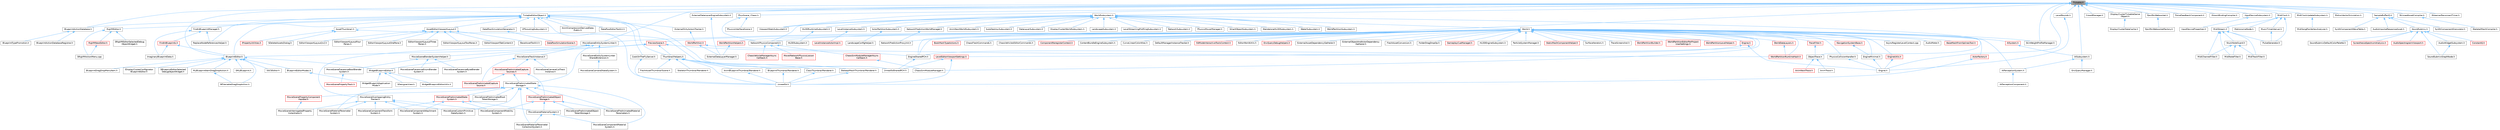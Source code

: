 digraph "Tickable.h"
{
 // INTERACTIVE_SVG=YES
 // LATEX_PDF_SIZE
  bgcolor="transparent";
  edge [fontname=Helvetica,fontsize=10,labelfontname=Helvetica,labelfontsize=10];
  node [fontname=Helvetica,fontsize=10,shape=box,height=0.2,width=0.4];
  Node1 [id="Node000001",label="Tickable.h",height=0.2,width=0.4,color="gray40", fillcolor="grey60", style="filled", fontcolor="black",tooltip=" "];
  Node1 -> Node2 [id="edge1_Node000001_Node000002",dir="back",color="steelblue1",style="solid",tooltip=" "];
  Node2 [id="Node000002",label="AISubsystem.h",height=0.2,width=0.4,color="grey40", fillcolor="white", style="filled",URL="$d0/d50/AISubsystem_8h.html",tooltip=" "];
  Node2 -> Node3 [id="edge2_Node000002_Node000003",dir="back",color="steelblue1",style="solid",tooltip=" "];
  Node3 [id="Node000003",label="AIPerceptionSystem.h",height=0.2,width=0.4,color="grey40", fillcolor="white", style="filled",URL="$d0/d08/AIPerceptionSystem_8h.html",tooltip=" "];
  Node3 -> Node4 [id="edge3_Node000003_Node000004",dir="back",color="steelblue1",style="solid",tooltip=" "];
  Node4 [id="Node000004",label="AIPerceptionComponent.h",height=0.2,width=0.4,color="grey40", fillcolor="white", style="filled",URL="$d6/d0a/AIPerceptionComponent_8h.html",tooltip=" "];
  Node2 -> Node5 [id="edge4_Node000002_Node000005",dir="back",color="steelblue1",style="solid",tooltip=" "];
  Node5 [id="Node000005",label="EnvQueryManager.h",height=0.2,width=0.4,color="grey40", fillcolor="white", style="filled",URL="$d1/db4/EnvQueryManager_8h.html",tooltip=" "];
  Node1 -> Node6 [id="edge5_Node000001_Node000006",dir="back",color="steelblue1",style="solid",tooltip=" "];
  Node6 [id="Node000006",label="BlueprintActionDatabase.h",height=0.2,width=0.4,color="grey40", fillcolor="white", style="filled",URL="$d4/dae/BlueprintActionDatabase_8h.html",tooltip=" "];
  Node6 -> Node7 [id="edge6_Node000006_Node000007",dir="back",color="steelblue1",style="solid",tooltip=" "];
  Node7 [id="Node000007",label="BlueprintActionDatabaseRegistrar.h",height=0.2,width=0.4,color="grey40", fillcolor="white", style="filled",URL="$d5/d5d/BlueprintActionDatabaseRegistrar_8h.html",tooltip=" "];
  Node6 -> Node8 [id="edge7_Node000006_Node000008",dir="back",color="steelblue1",style="solid",tooltip=" "];
  Node8 [id="Node000008",label="BlueprintTypePromotion.h",height=0.2,width=0.4,color="grey40", fillcolor="white", style="filled",URL="$d2/d23/BlueprintTypePromotion_8h.html",tooltip=" "];
  Node1 -> Node9 [id="edge8_Node000001_Node000009",dir="back",color="steelblue1",style="solid",tooltip=" "];
  Node9 [id="Node000009",label="BlueprintEditor.h",height=0.2,width=0.4,color="grey40", fillcolor="white", style="filled",URL="$df/d7d/BlueprintEditor_8h.html",tooltip=" "];
  Node9 -> Node10 [id="edge9_Node000009_Node000010",dir="back",color="steelblue1",style="solid",tooltip=" "];
  Node10 [id="Node000010",label="BPVariableDragDropAction.h",height=0.2,width=0.4,color="grey40", fillcolor="white", style="filled",URL="$dd/d23/BPVariableDragDropAction_8h.html",tooltip=" "];
  Node9 -> Node11 [id="edge10_Node000009_Node000011",dir="back",color="steelblue1",style="solid",tooltip=" "];
  Node11 [id="Node000011",label="BlueprintDragDropMenuItem.h",height=0.2,width=0.4,color="grey40", fillcolor="white", style="filled",URL="$dc/deb/BlueprintDragDropMenuItem_8h.html",tooltip=" "];
  Node9 -> Node12 [id="edge11_Node000009_Node000012",dir="back",color="steelblue1",style="solid",tooltip=" "];
  Node12 [id="Node000012",label="BlueprintEditorModes.h",height=0.2,width=0.4,color="grey40", fillcolor="white", style="filled",URL="$d9/d70/BlueprintEditorModes_8h.html",tooltip=" "];
  Node12 -> Node13 [id="edge12_Node000012_Node000013",dir="back",color="steelblue1",style="solid",tooltip=" "];
  Node13 [id="Node000013",label="WidgetBlueprintApplication\lMode.h",height=0.2,width=0.4,color="grey40", fillcolor="white", style="filled",URL="$d3/d40/WidgetBlueprintApplicationMode_8h.html",tooltip=" "];
  Node9 -> Node14 [id="edge13_Node000009_Node000014",dir="back",color="steelblue1",style="solid",tooltip=" "];
  Node14 [id="Node000014",label="IDisplayClusterConfigurator\lBlueprintEditor.h",height=0.2,width=0.4,color="grey40", fillcolor="white", style="filled",URL="$dd/d4b/IDisplayClusterConfiguratorBlueprintEditor_8h.html",tooltip=" "];
  Node9 -> Node15 [id="edge14_Node000009_Node000015",dir="back",color="steelblue1",style="solid",tooltip=" "];
  Node15 [id="Node000015",label="MyBlueprintItemDragDropAction.h",height=0.2,width=0.4,color="grey40", fillcolor="white", style="filled",URL="$da/d11/MyBlueprintItemDragDropAction_8h.html",tooltip=" "];
  Node15 -> Node10 [id="edge15_Node000015_Node000010",dir="back",color="steelblue1",style="solid",tooltip=" "];
  Node9 -> Node16 [id="edge16_Node000009_Node000016",dir="back",color="steelblue1",style="solid",tooltip=" "];
  Node16 [id="Node000016",label="SBlueprintEditorSelected\lDebugObjectWidget.h",height=0.2,width=0.4,color="grey40", fillcolor="white", style="filled",URL="$de/d6c/SBlueprintEditorSelectedDebugObjectWidget_8h.html",tooltip=" "];
  Node9 -> Node17 [id="edge17_Node000009_Node000017",dir="back",color="steelblue1",style="solid",tooltip=" "];
  Node17 [id="Node000017",label="SMyBlueprint.h",height=0.2,width=0.4,color="grey40", fillcolor="white", style="filled",URL="$d3/d34/SMyBlueprint_8h.html",tooltip=" "];
  Node9 -> Node18 [id="edge18_Node000009_Node000018",dir="back",color="steelblue1",style="solid",tooltip=" "];
  Node18 [id="Node000018",label="SSCSEditor.h",height=0.2,width=0.4,color="grey40", fillcolor="white", style="filled",URL="$d0/d2e/SSCSEditor_8h.html",tooltip=" "];
  Node9 -> Node19 [id="edge19_Node000009_Node000019",dir="back",color="steelblue1",style="solid",tooltip=" "];
  Node19 [id="Node000019",label="WidgetBlueprintEditor.h",height=0.2,width=0.4,color="grey40", fillcolor="white", style="filled",URL="$d6/d04/WidgetBlueprintEditor_8h.html",tooltip=" "];
  Node19 -> Node20 [id="edge20_Node000019_Node000020",dir="back",color="steelblue1",style="solid",tooltip=" "];
  Node20 [id="Node000020",label="SDesignerView.h",height=0.2,width=0.4,color="grey40", fillcolor="white", style="filled",URL="$d2/d14/SDesignerView_8h.html",tooltip=" "];
  Node19 -> Node13 [id="edge21_Node000019_Node000013",dir="back",color="steelblue1",style="solid",tooltip=" "];
  Node19 -> Node21 [id="edge22_Node000019_Node000021",dir="back",color="steelblue1",style="solid",tooltip=" "];
  Node21 [id="Node000021",label="WidgetBlueprintEditorUtils.h",height=0.2,width=0.4,color="grey40", fillcolor="white", style="filled",URL="$d9/df7/WidgetBlueprintEditorUtils_8h.html",tooltip=" "];
  Node1 -> Node22 [id="edge23_Node000001_Node000022",dir="back",color="steelblue1",style="solid",tooltip=" "];
  Node22 [id="Node000022",label="CrowdManager.h",height=0.2,width=0.4,color="grey40", fillcolor="white", style="filled",URL="$de/dec/CrowdManager_8h.html",tooltip=" "];
  Node1 -> Node23 [id="edge24_Node000001_Node000023",dir="back",color="steelblue1",style="solid",tooltip=" "];
  Node23 [id="Node000023",label="DisplayClusterTickableGame\lObject.h",height=0.2,width=0.4,color="grey40", fillcolor="white", style="filled",URL="$d0/d85/DisplayClusterTickableGameObject_8h.html",tooltip=" "];
  Node23 -> Node24 [id="edge25_Node000023_Node000024",dir="back",color="steelblue1",style="solid",tooltip=" "];
  Node24 [id="Node000024",label="DisplayClusterDataCache.h",height=0.2,width=0.4,color="grey40", fillcolor="white", style="filled",URL="$de/d5d/DisplayClusterDataCache_8h.html",tooltip=" "];
  Node1 -> Node25 [id="edge26_Node000001_Node000025",dir="back",color="steelblue1",style="solid",tooltip=" "];
  Node25 [id="Node000025",label="Engine.h",height=0.2,width=0.4,color="grey40", fillcolor="white", style="filled",URL="$d1/d34/Public_2Engine_8h.html",tooltip=" "];
  Node1 -> Node26 [id="edge27_Node000001_Node000026",dir="back",color="steelblue1",style="solid",tooltip=" "];
  Node26 [id="Node000026",label="EngineSharedPCH.h",height=0.2,width=0.4,color="grey40", fillcolor="white", style="filled",URL="$dc/dbb/EngineSharedPCH_8h.html",tooltip=" "];
  Node26 -> Node27 [id="edge28_Node000026_Node000027",dir="back",color="steelblue1",style="solid",tooltip=" "];
  Node27 [id="Node000027",label="UnrealEdSharedPCH.h",height=0.2,width=0.4,color="grey40", fillcolor="white", style="filled",URL="$d1/de6/UnrealEdSharedPCH_8h.html",tooltip=" "];
  Node1 -> Node28 [id="edge29_Node000001_Node000028",dir="back",color="steelblue1",style="solid",tooltip=" "];
  Node28 [id="Node000028",label="EpicRtcWebsocket.h",height=0.2,width=0.4,color="grey40", fillcolor="white", style="filled",URL="$d8/dde/EpicRtcWebsocket_8h.html",tooltip=" "];
  Node28 -> Node29 [id="edge30_Node000028_Node000029",dir="back",color="steelblue1",style="solid",tooltip=" "];
  Node29 [id="Node000029",label="EpicRtcWebsocketFactory.h",height=0.2,width=0.4,color="grey40", fillcolor="white", style="filled",URL="$dc/d41/EpicRtcWebsocketFactory_8h.html",tooltip=" "];
  Node1 -> Node30 [id="edge31_Node000001_Node000030",dir="back",color="steelblue1",style="solid",tooltip=" "];
  Node30 [id="Node000030",label="ExternalDataLayerEngineSubsystem.h",height=0.2,width=0.4,color="grey40", fillcolor="white", style="filled",URL="$d1/da4/ExternalDataLayerEngineSubsystem_8h.html",tooltip=" "];
  Node30 -> Node31 [id="edge32_Node000030_Node000031",dir="back",color="steelblue1",style="solid",tooltip=" "];
  Node31 [id="Node000031",label="ExternalDataLayerManager.h",height=0.2,width=0.4,color="grey40", fillcolor="white", style="filled",URL="$d3/d7d/ExternalDataLayerManager_8h.html",tooltip=" "];
  Node1 -> Node32 [id="edge33_Node000001_Node000032",dir="back",color="steelblue1",style="solid",tooltip=" "];
  Node32 [id="Node000032",label="ForceFeedbackComponent.h",height=0.2,width=0.4,color="grey40", fillcolor="white", style="filled",URL="$d2/db8/ForceFeedbackComponent_8h.html",tooltip=" "];
  Node1 -> Node33 [id="edge34_Node000001_Node000033",dir="back",color="steelblue1",style="solid",tooltip=" "];
  Node33 [id="Node000033",label="GroomBindingCompiler.h",height=0.2,width=0.4,color="grey40", fillcolor="white", style="filled",URL="$d6/def/GroomBindingCompiler_8h.html",tooltip=" "];
  Node1 -> Node34 [id="edge35_Node000001_Node000034",dir="back",color="steelblue1",style="solid",tooltip=" "];
  Node34 [id="Node000034",label="InputDeviceSubsystem.h",height=0.2,width=0.4,color="grey40", fillcolor="white", style="filled",URL="$db/d1d/InputDeviceSubsystem_8h.html",tooltip=" "];
  Node34 -> Node35 [id="edge36_Node000034_Node000035",dir="back",color="steelblue1",style="solid",tooltip=" "];
  Node35 [id="Node000035",label="InputDeviceProperties.h",height=0.2,width=0.4,color="grey40", fillcolor="white", style="filled",URL="$d3/d5a/InputDeviceProperties_8h.html",tooltip=" "];
  Node1 -> Node36 [id="edge37_Node000001_Node000036",dir="back",color="steelblue1",style="solid",tooltip=" "];
  Node36 [id="Node000036",label="LevelBounds.h",height=0.2,width=0.4,color="grey40", fillcolor="white", style="filled",URL="$d8/d37/LevelBounds_8h.html",tooltip=" "];
  Node36 -> Node25 [id="edge38_Node000036_Node000025",dir="back",color="steelblue1",style="solid",tooltip=" "];
  Node1 -> Node37 [id="edge39_Node000001_Node000037",dir="back",color="steelblue1",style="solid",tooltip=" "];
  Node37 [id="Node000037",label="MidiClock.h",height=0.2,width=0.4,color="grey40", fillcolor="white", style="filled",URL="$df/d88/MidiClock_8h.html",tooltip=" "];
  Node37 -> Node38 [id="edge40_Node000037_Node000038",dir="back",color="steelblue1",style="solid",tooltip=" "];
  Node38 [id="Node000038",label="MetronomeNode.h",height=0.2,width=0.4,color="grey40", fillcolor="white", style="filled",URL="$d9/daa/MetronomeNode_8h.html",tooltip=" "];
  Node37 -> Node39 [id="edge41_Node000037_Node000039",dir="back",color="steelblue1",style="solid",tooltip=" "];
  Node39 [id="Node000039",label="MidiStream.h",height=0.2,width=0.4,color="grey40", fillcolor="white", style="filled",URL="$d8/ded/MidiStream_8h.html",tooltip=" "];
  Node39 -> Node40 [id="edge42_Node000039_Node000040",dir="back",color="steelblue1",style="solid",tooltip=" "];
  Node40 [id="Node000040",label="MidiChannelFilter.h",height=0.2,width=0.4,color="grey40", fillcolor="white", style="filled",URL="$d3/dab/MidiChannelFilter_8h.html",tooltip=" "];
  Node39 -> Node41 [id="edge43_Node000039_Node000041",dir="back",color="steelblue1",style="solid",tooltip=" "];
  Node41 [id="Node000041",label="MidiNoteFilter.h",height=0.2,width=0.4,color="grey40", fillcolor="white", style="filled",URL="$d4/d05/MidiNoteFilter_8h.html",tooltip=" "];
  Node39 -> Node42 [id="edge44_Node000039_Node000042",dir="back",color="steelblue1",style="solid",tooltip=" "];
  Node42 [id="Node000042",label="MidiTrackFilter.h",height=0.2,width=0.4,color="grey40", fillcolor="white", style="filled",URL="$d0/d2f/MidiTrackFilter_8h.html",tooltip=" "];
  Node39 -> Node43 [id="edge45_Node000039_Node000043",dir="back",color="steelblue1",style="solid",tooltip=" "];
  Node43 [id="Node000043",label="PulseGenerator.h",height=0.2,width=0.4,color="grey40", fillcolor="white", style="filled",URL="$da/db3/PulseGenerator_8h.html",tooltip=" "];
  Node39 -> Node44 [id="edge46_Node000039_Node000044",dir="back",color="steelblue1",style="solid",tooltip=" "];
  Node44 [id="Node000044",label="StuckNoteGuard.h",height=0.2,width=0.4,color="grey40", fillcolor="white", style="filled",URL="$df/dcf/StuckNoteGuard_8h.html",tooltip=" "];
  Node44 -> Node40 [id="edge47_Node000044_Node000040",dir="back",color="steelblue1",style="solid",tooltip=" "];
  Node44 -> Node41 [id="edge48_Node000044_Node000041",dir="back",color="steelblue1",style="solid",tooltip=" "];
  Node44 -> Node42 [id="edge49_Node000044_Node000042",dir="back",color="steelblue1",style="solid",tooltip=" "];
  Node37 -> Node45 [id="edge50_Node000037_Node000045",dir="back",color="steelblue1",style="solid",tooltip=" "];
  Node45 [id="Node000045",label="MusicTimeInterval.h",height=0.2,width=0.4,color="grey40", fillcolor="white", style="filled",URL="$dc/da7/MusicTimeInterval_8h.html",tooltip=" "];
  Node45 -> Node43 [id="edge51_Node000045_Node000043",dir="back",color="steelblue1",style="solid",tooltip=" "];
  Node37 -> Node43 [id="edge52_Node000037_Node000043",dir="back",color="steelblue1",style="solid",tooltip=" "];
  Node1 -> Node46 [id="edge53_Node000001_Node000046",dir="back",color="steelblue1",style="solid",tooltip=" "];
  Node46 [id="Node000046",label="MidiClockUpdateSubsystem.h",height=0.2,width=0.4,color="grey40", fillcolor="white", style="filled",URL="$dc/d52/MidiClockUpdateSubsystem_8h.html",tooltip=" "];
  Node46 -> Node47 [id="edge54_Node000046_Node000047",dir="back",color="steelblue1",style="solid",tooltip=" "];
  Node47 [id="Node000047",label="MidiSongPosVertexAnalyzer.h",height=0.2,width=0.4,color="grey40", fillcolor="white", style="filled",URL="$db/d10/MidiSongPosVertexAnalyzer_8h.html",tooltip=" "];
  Node1 -> Node48 [id="edge55_Node000001_Node000048",dir="back",color="steelblue1",style="solid",tooltip=" "];
  Node48 [id="Node000048",label="MotionVectorSimulation.h",height=0.2,width=0.4,color="grey40", fillcolor="white", style="filled",URL="$dd/dbb/MotionVectorSimulation_8h.html",tooltip=" "];
  Node1 -> Node49 [id="edge56_Node000001_Node000049",dir="back",color="steelblue1",style="solid",tooltip=" "];
  Node49 [id="Node000049",label="MovieSceneEntitySystemLinker.h",height=0.2,width=0.4,color="grey40", fillcolor="white", style="filled",URL="$d9/d16/MovieSceneEntitySystemLinker_8h.html",tooltip=" "];
  Node49 -> Node50 [id="edge57_Node000049_Node000050",dir="back",color="steelblue1",style="solid",tooltip=" "];
  Node50 [id="Node000050",label="MovieSceneBlenderSystemHelper.h",height=0.2,width=0.4,color="grey40", fillcolor="white", style="filled",URL="$d5/d47/MovieSceneBlenderSystemHelper_8h.html",tooltip=" "];
  Node50 -> Node51 [id="edge58_Node000050_Node000051",dir="back",color="steelblue1",style="solid",tooltip=" "];
  Node51 [id="Node000051",label="MovieScenePiecewiseBoolBlender\lSystem.h",height=0.2,width=0.4,color="grey40", fillcolor="white", style="filled",URL="$d7/d27/MovieScenePiecewiseBoolBlenderSystem_8h.html",tooltip=" "];
  Node51 -> Node52 [id="edge59_Node000051_Node000052",dir="back",color="steelblue1",style="solid",tooltip=" "];
  Node52 [id="Node000052",label="MovieScenePropertyTrack.h",height=0.2,width=0.4,color="red", fillcolor="#FFF0F0", style="filled",URL="$da/d0c/MovieScenePropertyTrack_8h.html",tooltip=" "];
  Node50 -> Node79 [id="edge60_Node000050_Node000079",dir="back",color="steelblue1",style="solid",tooltip=" "];
  Node79 [id="Node000079",label="MovieScenePiecewiseByteBlender\lSystem.h",height=0.2,width=0.4,color="grey40", fillcolor="white", style="filled",URL="$d7/dde/MovieScenePiecewiseByteBlenderSystem_8h.html",tooltip=" "];
  Node50 -> Node80 [id="edge61_Node000050_Node000080",dir="back",color="steelblue1",style="solid",tooltip=" "];
  Node80 [id="Node000080",label="MovieScenePiecewiseEnumBlender\lSystem.h",height=0.2,width=0.4,color="grey40", fillcolor="white", style="filled",URL="$d4/dfe/MovieScenePiecewiseEnumBlenderSystem_8h.html",tooltip=" "];
  Node49 -> Node81 [id="edge62_Node000049_Node000081",dir="back",color="steelblue1",style="solid",tooltip=" "];
  Node81 [id="Node000081",label="MovieSceneEntitySystemLinker\lSharedExtension.h",height=0.2,width=0.4,color="grey40", fillcolor="white", style="filled",URL="$dc/df1/MovieSceneEntitySystemLinkerSharedExtension_8h.html",tooltip=" "];
  Node81 -> Node82 [id="edge63_Node000081_Node000082",dir="back",color="steelblue1",style="solid",tooltip=" "];
  Node82 [id="Node000082",label="MovieSceneCameraShakeSystem.h",height=0.2,width=0.4,color="grey40", fillcolor="white", style="filled",URL="$d2/dcc/MovieSceneCameraShakeSystem_8h.html",tooltip=" "];
  Node49 -> Node83 [id="edge64_Node000049_Node000083",dir="back",color="steelblue1",style="solid",tooltip=" "];
  Node83 [id="Node000083",label="MovieSceneOverlappingEntity\lTracker.h",height=0.2,width=0.4,color="grey40", fillcolor="white", style="filled",URL="$db/d41/MovieSceneOverlappingEntityTracker_8h.html",tooltip=" "];
  Node83 -> Node84 [id="edge65_Node000083_Node000084",dir="back",color="steelblue1",style="solid",tooltip=" "];
  Node84 [id="Node000084",label="MovieSceneComponentAttachment\lSystem.h",height=0.2,width=0.4,color="grey40", fillcolor="white", style="filled",URL="$d9/db3/MovieSceneComponentAttachmentSystem_8h.html",tooltip=" "];
  Node83 -> Node85 [id="edge66_Node000083_Node000085",dir="back",color="steelblue1",style="solid",tooltip=" "];
  Node85 [id="Node000085",label="MovieSceneComponentMobility\lSystem.h",height=0.2,width=0.4,color="grey40", fillcolor="white", style="filled",URL="$d7/dca/MovieSceneComponentMobilitySystem_8h.html",tooltip=" "];
  Node83 -> Node86 [id="edge67_Node000083_Node000086",dir="back",color="steelblue1",style="solid",tooltip=" "];
  Node86 [id="Node000086",label="MovieSceneComponentTransform\lSystem.h",height=0.2,width=0.4,color="grey40", fillcolor="white", style="filled",URL="$d1/d3e/MovieSceneComponentTransformSystem_8h.html",tooltip=" "];
  Node83 -> Node87 [id="edge68_Node000083_Node000087",dir="back",color="steelblue1",style="solid",tooltip=" "];
  Node87 [id="Node000087",label="MovieSceneCustomPrimitive\lDataSystem.h",height=0.2,width=0.4,color="grey40", fillcolor="white", style="filled",URL="$d1/da0/MovieSceneCustomPrimitiveDataSystem_8h.html",tooltip=" "];
  Node83 -> Node88 [id="edge69_Node000083_Node000088",dir="back",color="steelblue1",style="solid",tooltip=" "];
  Node88 [id="Node000088",label="MovieSceneInterrogatedProperty\lInstantiator.h",height=0.2,width=0.4,color="grey40", fillcolor="white", style="filled",URL="$df/d43/MovieSceneInterrogatedPropertyInstantiator_8h.html",tooltip=" "];
  Node83 -> Node89 [id="edge70_Node000083_Node000089",dir="back",color="steelblue1",style="solid",tooltip=" "];
  Node89 [id="Node000089",label="MovieSceneMaterialParameter\lSystem.h",height=0.2,width=0.4,color="grey40", fillcolor="white", style="filled",URL="$d9/d38/MovieSceneMaterialParameterSystem_8h.html",tooltip=" "];
  Node49 -> Node90 [id="edge71_Node000049_Node000090",dir="back",color="steelblue1",style="solid",tooltip=" "];
  Node90 [id="Node000090",label="MovieScenePreAnimatedState\lStorage.h",height=0.2,width=0.4,color="grey40", fillcolor="white", style="filled",URL="$db/d56/MovieScenePreAnimatedStateStorage_8h.html",tooltip=" "];
  Node90 -> Node91 [id="edge72_Node000090_Node000091",dir="back",color="steelblue1",style="solid",tooltip=" "];
  Node91 [id="Node000091",label="MovieSceneComponentMaterial\lSystem.h",height=0.2,width=0.4,color="grey40", fillcolor="white", style="filled",URL="$d7/d7c/MovieSceneComponentMaterialSystem_8h.html",tooltip=" "];
  Node90 -> Node87 [id="edge73_Node000090_Node000087",dir="back",color="steelblue1",style="solid",tooltip=" "];
  Node90 -> Node92 [id="edge74_Node000090_Node000092",dir="back",color="steelblue1",style="solid",tooltip=" "];
  Node92 [id="Node000092",label="MovieSceneMaterialParameter\lCollectionSystem.h",height=0.2,width=0.4,color="grey40", fillcolor="white", style="filled",URL="$d4/d18/MovieSceneMaterialParameterCollectionSystem_8h.html",tooltip=" "];
  Node90 -> Node89 [id="edge75_Node000090_Node000089",dir="back",color="steelblue1",style="solid",tooltip=" "];
  Node90 -> Node93 [id="edge76_Node000090_Node000093",dir="back",color="steelblue1",style="solid",tooltip=" "];
  Node93 [id="Node000093",label="MovieScenePreAnimatedMaterial\lParameters.h",height=0.2,width=0.4,color="grey40", fillcolor="white", style="filled",URL="$d9/dac/MovieScenePreAnimatedMaterialParameters_8h.html",tooltip=" "];
  Node90 -> Node94 [id="edge77_Node000090_Node000094",dir="back",color="steelblue1",style="solid",tooltip=" "];
  Node94 [id="Node000094",label="MovieScenePreAnimatedObject\lStorage.h",height=0.2,width=0.4,color="red", fillcolor="#FFF0F0", style="filled",URL="$d1/dc5/MovieScenePreAnimatedObjectStorage_8h.html",tooltip=" "];
  Node94 -> Node85 [id="edge78_Node000094_Node000085",dir="back",color="steelblue1",style="solid",tooltip=" "];
  Node94 -> Node95 [id="edge79_Node000094_Node000095",dir="back",color="steelblue1",style="solid",tooltip=" "];
  Node95 [id="Node000095",label="MovieSceneMaterialSystem.h",height=0.2,width=0.4,color="grey40", fillcolor="white", style="filled",URL="$d2/d2f/MovieSceneMaterialSystem_8h.html",tooltip=" "];
  Node95 -> Node91 [id="edge80_Node000095_Node000091",dir="back",color="steelblue1",style="solid",tooltip=" "];
  Node95 -> Node92 [id="edge81_Node000095_Node000092",dir="back",color="steelblue1",style="solid",tooltip=" "];
  Node94 -> Node93 [id="edge82_Node000094_Node000093",dir="back",color="steelblue1",style="solid",tooltip=" "];
  Node94 -> Node96 [id="edge83_Node000094_Node000096",dir="back",color="steelblue1",style="solid",tooltip=" "];
  Node96 [id="Node000096",label="MovieScenePreAnimatedObject\lTokenStorage.h",height=0.2,width=0.4,color="grey40", fillcolor="white", style="filled",URL="$dc/d07/MovieScenePreAnimatedObjectTokenStorage_8h.html",tooltip=" "];
  Node90 -> Node101 [id="edge84_Node000090_Node000101",dir="back",color="steelblue1",style="solid",tooltip=" "];
  Node101 [id="Node000101",label="MovieScenePreAnimatedRoot\lTokenStorage.h",height=0.2,width=0.4,color="grey40", fillcolor="white", style="filled",URL="$d1/db6/MovieScenePreAnimatedRootTokenStorage_8h.html",tooltip=" "];
  Node90 -> Node102 [id="edge85_Node000090_Node000102",dir="back",color="steelblue1",style="solid",tooltip=" "];
  Node102 [id="Node000102",label="MovieScenePreAnimatedState\lSystem.h",height=0.2,width=0.4,color="red", fillcolor="#FFF0F0", style="filled",URL="$df/d2d/MovieScenePreAnimatedStateSystem_8h.html",tooltip=" "];
  Node102 -> Node84 [id="edge86_Node000102_Node000084",dir="back",color="steelblue1",style="solid",tooltip=" "];
  Node102 -> Node85 [id="edge87_Node000102_Node000085",dir="back",color="steelblue1",style="solid",tooltip=" "];
  Node102 -> Node86 [id="edge88_Node000102_Node000086",dir="back",color="steelblue1",style="solid",tooltip=" "];
  Node102 -> Node95 [id="edge89_Node000102_Node000095",dir="back",color="steelblue1",style="solid",tooltip=" "];
  Node90 -> Node99 [id="edge90_Node000090_Node000099",dir="back",color="steelblue1",style="solid",tooltip=" "];
  Node99 [id="Node000099",label="MovieScenePropertyComponent\lHandler.h",height=0.2,width=0.4,color="red", fillcolor="#FFF0F0", style="filled",URL="$d1/d1c/MovieScenePropertyComponentHandler_8h.html",tooltip=" "];
  Node99 -> Node88 [id="edge91_Node000099_Node000088",dir="back",color="steelblue1",style="solid",tooltip=" "];
  Node49 -> Node117 [id="edge92_Node000049_Node000117",dir="back",color="steelblue1",style="solid",tooltip=" "];
  Node117 [id="Node000117",label="MovieSceneTrackInstance.h",height=0.2,width=0.4,color="grey40", fillcolor="white", style="filled",URL="$d4/d28/MovieSceneTrackInstance_8h.html",tooltip=" "];
  Node117 -> Node118 [id="edge93_Node000117_Node000118",dir="back",color="steelblue1",style="solid",tooltip=" "];
  Node118 [id="Node000118",label="MovieSceneCameraCutTrack\lInstance.h",height=0.2,width=0.4,color="grey40", fillcolor="white", style="filled",URL="$d3/d37/MovieSceneCameraCutTrackInstance_8h.html",tooltip=" "];
  Node117 -> Node119 [id="edge94_Node000117_Node000119",dir="back",color="steelblue1",style="solid",tooltip=" "];
  Node119 [id="Node000119",label="MovieScenePreAnimatedCapture\lSource.h",height=0.2,width=0.4,color="red", fillcolor="#FFF0F0", style="filled",URL="$d8/dd1/MovieScenePreAnimatedCaptureSource_8h.html",tooltip=" "];
  Node117 -> Node142 [id="edge95_Node000117_Node000142",dir="back",color="steelblue1",style="solid",tooltip=" "];
  Node142 [id="Node000142",label="MovieScenePreAnimatedCapture\lSources.h",height=0.2,width=0.4,color="red", fillcolor="#FFF0F0", style="filled",URL="$de/d2c/MovieScenePreAnimatedCaptureSources_8h.html",tooltip=" "];
  Node142 -> Node119 [id="edge96_Node000142_Node000119",dir="back",color="steelblue1",style="solid",tooltip=" "];
  Node142 -> Node94 [id="edge97_Node000142_Node000094",dir="back",color="steelblue1",style="solid",tooltip=" "];
  Node142 -> Node90 [id="edge98_Node000142_Node000090",dir="back",color="steelblue1",style="solid",tooltip=" "];
  Node1 -> Node144 [id="edge99_Node000001_Node000144",dir="back",color="steelblue1",style="solid",tooltip=" "];
  Node144 [id="Node000144",label="PhysScene_Chaos.h",height=0.2,width=0.4,color="grey40", fillcolor="white", style="filled",URL="$d7/dc5/PhysScene__Chaos_8h.html",tooltip=" "];
  Node144 -> Node145 [id="edge100_Node000144_Node000145",dir="back",color="steelblue1",style="solid",tooltip=" "];
  Node145 [id="Node000145",label="NetworkPhysicsComponent.h",height=0.2,width=0.4,color="grey40", fillcolor="white", style="filled",URL="$d5/dcb/NetworkPhysicsComponent_8h.html",tooltip=" "];
  Node145 -> Node146 [id="edge101_Node000145_Node000146",dir="back",color="steelblue1",style="solid",tooltip=" "];
  Node146 [id="Node000146",label="ChaosSimModuleManagerAsync\lCallback.h",height=0.2,width=0.4,color="red", fillcolor="#FFF0F0", style="filled",URL="$d7/dd0/ChaosSimModuleManagerAsyncCallback_8h.html",tooltip=" "];
  Node146 -> Node147 [id="edge102_Node000146_Node000147",dir="back",color="steelblue1",style="solid",tooltip=" "];
  Node147 [id="Node000147",label="ChaosSimModuleManager.h",height=0.2,width=0.4,color="grey40", fillcolor="white", style="filled",URL="$d7/dd1/ChaosSimModuleManager_8h.html",tooltip=" "];
  Node145 -> Node151 [id="edge103_Node000145_Node000151",dir="back",color="steelblue1",style="solid",tooltip=" "];
  Node151 [id="Node000151",label="ChaosVehicleManagerAsync\lCallback.h",height=0.2,width=0.4,color="red", fillcolor="#FFF0F0", style="filled",URL="$d4/dea/ChaosVehicleManagerAsyncCallback_8h.html",tooltip=" "];
  Node145 -> Node155 [id="edge104_Node000145_Node000155",dir="back",color="steelblue1",style="solid",tooltip=" "];
  Node155 [id="Node000155",label="MoverNetworkPhysicsLiaison\lBase.h",height=0.2,width=0.4,color="red", fillcolor="#FFF0F0", style="filled",URL="$d6/d54/MoverNetworkPhysicsLiaisonBase_8h.html",tooltip=" "];
  Node144 -> Node158 [id="edge105_Node000144_Node000158",dir="back",color="steelblue1",style="solid",tooltip=" "];
  Node158 [id="Node000158",label="PhysicsInterfaceScene.h",height=0.2,width=0.4,color="grey40", fillcolor="white", style="filled",URL="$d6/d76/PhysicsInterfaceScene_8h.html",tooltip=" "];
  Node1 -> Node159 [id="edge106_Node000001_Node000159",dir="back",color="steelblue1",style="solid",tooltip=" "];
  Node159 [id="Node000159",label="SampleBufferIO.h",height=0.2,width=0.4,color="grey40", fillcolor="white", style="filled",URL="$df/d39/SampleBufferIO_8h.html",tooltip=" "];
  Node159 -> Node160 [id="edge107_Node000159_Node000160",dir="back",color="steelblue1",style="solid",tooltip=" "];
  Node160 [id="Node000160",label="AudioImpulseResponseAsset.h",height=0.2,width=0.4,color="grey40", fillcolor="white", style="filled",URL="$d5/d37/AudioImpulseResponseAsset_8h.html",tooltip=" "];
  Node159 -> Node161 [id="edge108_Node000159_Node000161",dir="back",color="steelblue1",style="solid",tooltip=" "];
  Node161 [id="Node000161",label="SoundSubmix.h",height=0.2,width=0.4,color="grey40", fillcolor="white", style="filled",URL="$d9/db4/SoundSubmix_8h.html",tooltip=" "];
  Node161 -> Node162 [id="edge109_Node000161_Node000162",dir="back",color="steelblue1",style="solid",tooltip=" "];
  Node162 [id="Node000162",label="AudioSpectrogramViewport.h",height=0.2,width=0.4,color="red", fillcolor="#FFF0F0", style="filled",URL="$d9/d19/AudioSpectrogramViewport_8h.html",tooltip=" "];
  Node161 -> Node165 [id="edge110_Node000161_Node000165",dir="back",color="steelblue1",style="solid",tooltip=" "];
  Node165 [id="Node000165",label="AudioWidgetSubsystem.h",height=0.2,width=0.4,color="grey40", fillcolor="white", style="filled",URL="$de/d1b/AudioWidgetSubsystem_8h.html",tooltip=" "];
  Node165 -> Node166 [id="edge111_Node000165_Node000166",dir="back",color="steelblue1",style="solid",tooltip=" "];
  Node166 [id="Node000166",label="SoundSubmixGraphNode.h",height=0.2,width=0.4,color="grey40", fillcolor="white", style="filled",URL="$d5/d09/SoundSubmixGraphNode_8h.html",tooltip=" "];
  Node161 -> Node167 [id="edge112_Node000161_Node000167",dir="back",color="steelblue1",style="solid",tooltip=" "];
  Node167 [id="Node000167",label="ConstantQ.h",height=0.2,width=0.4,color="red", fillcolor="#FFF0F0", style="filled",URL="$de/d9f/ConstantQ_8h.html",tooltip=" "];
  Node161 -> Node169 [id="edge113_Node000161_Node000169",dir="back",color="steelblue1",style="solid",tooltip=" "];
  Node169 [id="Node000169",label="SoundSubmixDefaultColorPalette.h",height=0.2,width=0.4,color="grey40", fillcolor="white", style="filled",URL="$d0/df9/SoundSubmixDefaultColorPalette_8h.html",tooltip=" "];
  Node161 -> Node166 [id="edge114_Node000161_Node000166",dir="back",color="steelblue1",style="solid",tooltip=" "];
  Node161 -> Node170 [id="edge115_Node000161_Node000170",dir="back",color="steelblue1",style="solid",tooltip=" "];
  Node170 [id="Node000170",label="SynesthesiaSpectrumAnalysis.h",height=0.2,width=0.4,color="red", fillcolor="#FFF0F0", style="filled",URL="$d7/d2c/SynesthesiaSpectrumAnalysis_8h.html",tooltip=" "];
  Node159 -> Node171 [id="edge116_Node000159_Node000171",dir="back",color="steelblue1",style="solid",tooltip=" "];
  Node171 [id="Node000171",label="SynthComponentGranulator.h",height=0.2,width=0.4,color="grey40", fillcolor="white", style="filled",URL="$d0/d29/SynthComponentGranulator_8h.html",tooltip=" "];
  Node159 -> Node172 [id="edge117_Node000159_Node000172",dir="back",color="steelblue1",style="solid",tooltip=" "];
  Node172 [id="Node000172",label="SynthComponentWaveTable.h",height=0.2,width=0.4,color="grey40", fillcolor="white", style="filled",URL="$d5/d08/SynthComponentWaveTable_8h.html",tooltip=" "];
  Node1 -> Node173 [id="edge118_Node000001_Node000173",dir="back",color="steelblue1",style="solid",tooltip=" "];
  Node173 [id="Node000173",label="SkinWeightProfileManager.h",height=0.2,width=0.4,color="grey40", fillcolor="white", style="filled",URL="$d4/d83/SkinWeightProfileManager_8h.html",tooltip=" "];
  Node1 -> Node174 [id="edge119_Node000001_Node000174",dir="back",color="steelblue1",style="solid",tooltip=" "];
  Node174 [id="Node000174",label="SkinnedAssetCompiler.h",height=0.2,width=0.4,color="grey40", fillcolor="white", style="filled",URL="$d0/da2/SkinnedAssetCompiler_8h.html",tooltip=" "];
  Node174 -> Node175 [id="edge120_Node000174_Node000175",dir="back",color="steelblue1",style="solid",tooltip=" "];
  Node175 [id="Node000175",label="SkeletalMeshCompiler.h",height=0.2,width=0.4,color="grey40", fillcolor="white", style="filled",URL="$d0/d69/SkeletalMeshCompiler_8h.html",tooltip=" "];
  Node1 -> Node176 [id="edge121_Node000001_Node000176",dir="back",color="steelblue1",style="solid",tooltip=" "];
  Node176 [id="Node000176",label="StreamerReconnectTimer.h",height=0.2,width=0.4,color="grey40", fillcolor="white", style="filled",URL="$d0/dcb/StreamerReconnectTimer_8h.html",tooltip=" "];
  Node1 -> Node177 [id="edge122_Node000001_Node000177",dir="back",color="steelblue1",style="solid",tooltip=" "];
  Node177 [id="Node000177",label="TickableEditorObject.h",height=0.2,width=0.4,color="grey40", fillcolor="white", style="filled",URL="$d9/d90/TickableEditorObject_8h.html",tooltip=" "];
  Node177 -> Node178 [id="edge123_Node000177_Node000178",dir="back",color="steelblue1",style="solid",tooltip=" "];
  Node178 [id="Node000178",label="AnimCompressionDerivedData\lPublic.h",height=0.2,width=0.4,color="grey40", fillcolor="white", style="filled",URL="$dc/d36/AnimCompressionDerivedDataPublic_8h.html",tooltip=" "];
  Node177 -> Node179 [id="edge124_Node000177_Node000179",dir="back",color="steelblue1",style="solid",tooltip=" "];
  Node179 [id="Node000179",label="AssetEditorViewportLayout.h",height=0.2,width=0.4,color="grey40", fillcolor="white", style="filled",URL="$df/d46/AssetEditorViewportLayout_8h.html",tooltip=" "];
  Node179 -> Node180 [id="edge125_Node000179_Node000180",dir="back",color="steelblue1",style="solid",tooltip=" "];
  Node180 [id="Node000180",label="BaseAssetToolkit.h",height=0.2,width=0.4,color="grey40", fillcolor="white", style="filled",URL="$d4/d85/BaseAssetToolkit_8h.html",tooltip=" "];
  Node179 -> Node181 [id="edge126_Node000179_Node000181",dir="back",color="steelblue1",style="solid",tooltip=" "];
  Node181 [id="Node000181",label="EditorViewportLayout2x2.h",height=0.2,width=0.4,color="grey40", fillcolor="white", style="filled",URL="$df/dbd/EditorViewportLayout2x2_8h.html",tooltip=" "];
  Node179 -> Node182 [id="edge127_Node000179_Node000182",dir="back",color="steelblue1",style="solid",tooltip=" "];
  Node182 [id="Node000182",label="EditorViewportLayoutFour\lPanes.h",height=0.2,width=0.4,color="grey40", fillcolor="white", style="filled",URL="$d4/d84/EditorViewportLayoutFourPanes_8h.html",tooltip=" "];
  Node179 -> Node183 [id="edge128_Node000179_Node000183",dir="back",color="steelblue1",style="solid",tooltip=" "];
  Node183 [id="Node000183",label="EditorViewportLayoutOnePane.h",height=0.2,width=0.4,color="grey40", fillcolor="white", style="filled",URL="$d2/da6/EditorViewportLayoutOnePane_8h.html",tooltip=" "];
  Node179 -> Node184 [id="edge129_Node000179_Node000184",dir="back",color="steelblue1",style="solid",tooltip=" "];
  Node184 [id="Node000184",label="EditorViewportLayoutThree\lPanes.h",height=0.2,width=0.4,color="grey40", fillcolor="white", style="filled",URL="$d2/d25/EditorViewportLayoutThreePanes_8h.html",tooltip=" "];
  Node179 -> Node185 [id="edge130_Node000179_Node000185",dir="back",color="steelblue1",style="solid",tooltip=" "];
  Node185 [id="Node000185",label="EditorViewportLayoutTwoPanes.h",height=0.2,width=0.4,color="grey40", fillcolor="white", style="filled",URL="$dc/d66/EditorViewportLayoutTwoPanes_8h.html",tooltip=" "];
  Node179 -> Node186 [id="edge131_Node000179_Node000186",dir="back",color="steelblue1",style="solid",tooltip=" "];
  Node186 [id="Node000186",label="EditorViewportTabContent.h",height=0.2,width=0.4,color="grey40", fillcolor="white", style="filled",URL="$d9/da4/EditorViewportTabContent_8h.html",tooltip=" "];
  Node177 -> Node187 [id="edge132_Node000177_Node000187",dir="back",color="steelblue1",style="solid",tooltip=" "];
  Node187 [id="Node000187",label="AssetThumbnail.h",height=0.2,width=0.4,color="grey40", fillcolor="white", style="filled",URL="$d7/d61/AssetThumbnail_8h.html",tooltip=" "];
  Node187 -> Node188 [id="edge133_Node000187_Node000188",dir="back",color="steelblue1",style="solid",tooltip=" "];
  Node188 [id="Node000188",label="IPropertyUtilities.h",height=0.2,width=0.4,color="red", fillcolor="#FFF0F0", style="filled",URL="$d2/d14/IPropertyUtilities_8h.html",tooltip=" "];
  Node187 -> Node196 [id="edge134_Node000187_Node000196",dir="back",color="steelblue1",style="solid",tooltip=" "];
  Node196 [id="Node000196",label="SDeleteAssetsDialog.h",height=0.2,width=0.4,color="grey40", fillcolor="white", style="filled",URL="$d7/d0d/SDeleteAssetsDialog_8h.html",tooltip=" "];
  Node187 -> Node27 [id="edge135_Node000187_Node000027",dir="back",color="steelblue1",style="solid",tooltip=" "];
  Node177 -> Node6 [id="edge136_Node000177_Node000006",dir="back",color="steelblue1",style="solid",tooltip=" "];
  Node177 -> Node9 [id="edge137_Node000177_Node000009",dir="back",color="steelblue1",style="solid",tooltip=" "];
  Node177 -> Node197 [id="edge138_Node000177_Node000197",dir="back",color="steelblue1",style="solid",tooltip=" "];
  Node197 [id="Node000197",label="CookOnTheFlyServer.h",height=0.2,width=0.4,color="grey40", fillcolor="white", style="filled",URL="$dc/dca/CookOnTheFlyServer_8h.html",tooltip=" "];
  Node197 -> Node198 [id="edge139_Node000197_Node000198",dir="back",color="steelblue1",style="solid",tooltip=" "];
  Node198 [id="Node000198",label="UnrealEd.h",height=0.2,width=0.4,color="grey40", fillcolor="white", style="filled",URL="$d2/d5f/UnrealEd_8h.html",tooltip=" "];
  Node177 -> Node199 [id="edge140_Node000177_Node000199",dir="back",color="steelblue1",style="solid",tooltip=" "];
  Node199 [id="Node000199",label="DataflowEditorToolkit.h",height=0.2,width=0.4,color="grey40", fillcolor="white", style="filled",URL="$d8/d80/DataflowEditorToolkit_8h.html",tooltip=" "];
  Node177 -> Node200 [id="edge141_Node000177_Node000200",dir="back",color="steelblue1",style="solid",tooltip=" "];
  Node200 [id="Node000200",label="DataflowSimulationGenerator.h",height=0.2,width=0.4,color="grey40", fillcolor="white", style="filled",URL="$d5/d4d/DataflowSimulationGenerator_8h.html",tooltip=" "];
  Node200 -> Node201 [id="edge142_Node000200_Node000201",dir="back",color="steelblue1",style="solid",tooltip=" "];
  Node201 [id="Node000201",label="DataflowSimulationScene.h",height=0.2,width=0.4,color="red", fillcolor="#FFF0F0", style="filled",URL="$d6/da6/DataflowSimulationScene_8h.html",tooltip=" "];
  Node177 -> Node203 [id="edge143_Node000177_Node000203",dir="back",color="steelblue1",style="solid",tooltip=" "];
  Node203 [id="Node000203",label="ExternalDirtyActorsTracker.h",height=0.2,width=0.4,color="grey40", fillcolor="white", style="filled",URL="$db/d89/ExternalDirtyActorsTracker_8h.html",tooltip=" "];
  Node203 -> Node204 [id="edge144_Node000203_Node000204",dir="back",color="steelblue1",style="solid",tooltip=" "];
  Node204 [id="Node000204",label="WorldPartition.h",height=0.2,width=0.4,color="red", fillcolor="#FFF0F0", style="filled",URL="$de/d1e/WorldPartition_8h.html",tooltip=" "];
  Node204 -> Node31 [id="edge145_Node000204_Node000031",dir="back",color="steelblue1",style="solid",tooltip=" "];
  Node204 -> Node212 [id="edge146_Node000204_Node000212",dir="back",color="steelblue1",style="solid",tooltip=" "];
  Node212 [id="Node000212",label="WorldPartitionRuntimeHash.h",height=0.2,width=0.4,color="red", fillcolor="#FFF0F0", style="filled",URL="$d9/df1/WorldPartitionRuntimeHash_8h.html",tooltip=" "];
  Node177 -> Node221 [id="edge147_Node000177_Node000221",dir="back",color="steelblue1",style="solid",tooltip=" "];
  Node221 [id="Node000221",label="FindInBlueprintManager.h",height=0.2,width=0.4,color="grey40", fillcolor="white", style="filled",URL="$db/d3b/FindInBlueprintManager_8h.html",tooltip=" "];
  Node221 -> Node222 [id="edge148_Node000221_Node000222",dir="back",color="steelblue1",style="solid",tooltip=" "];
  Node222 [id="Node000222",label="FindInBlueprints.h",height=0.2,width=0.4,color="red", fillcolor="#FFF0F0", style="filled",URL="$d0/d27/FindInBlueprints_8h.html",tooltip=" "];
  Node222 -> Node9 [id="edge149_Node000222_Node000009",dir="back",color="steelblue1",style="solid",tooltip=" "];
  Node222 -> Node227 [id="edge150_Node000222_Node000227",dir="back",color="steelblue1",style="solid",tooltip=" "];
  Node227 [id="Node000227",label="ImaginaryBlueprintData.h",height=0.2,width=0.4,color="grey40", fillcolor="white", style="filled",URL="$d9/d16/ImaginaryBlueprintData_8h.html",tooltip=" "];
  Node221 -> Node227 [id="edge151_Node000221_Node000227",dir="back",color="steelblue1",style="solid",tooltip=" "];
  Node221 -> Node228 [id="edge152_Node000221_Node000228",dir="back",color="steelblue1",style="solid",tooltip=" "];
  Node228 [id="Node000228",label="ReplaceNodeReferencesHelper.h",height=0.2,width=0.4,color="grey40", fillcolor="white", style="filled",URL="$de/d84/ReplaceNodeReferencesHelper_8h.html",tooltip=" "];
  Node177 -> Node228 [id="edge153_Node000177_Node000228",dir="back",color="steelblue1",style="solid",tooltip=" "];
  Node177 -> Node229 [id="edge154_Node000177_Node000229",dir="back",color="steelblue1",style="solid",tooltip=" "];
  Node229 [id="Node000229",label="RigVMEditor.h",height=0.2,width=0.4,color="grey40", fillcolor="white", style="filled",URL="$d3/d13/RigVMEditor_8h.html",tooltip=" "];
  Node229 -> Node224 [id="edge155_Node000229_Node000224",dir="back",color="steelblue1",style="solid",tooltip=" "];
  Node224 [id="Node000224",label="RigVMNewEditor.h",height=0.2,width=0.4,color="red", fillcolor="#FFF0F0", style="filled",URL="$df/dd1/RigVMNewEditor_8h.html",tooltip=" "];
  Node224 -> Node226 [id="edge156_Node000224_Node000226",dir="back",color="steelblue1",style="solid",tooltip=" "];
  Node226 [id="Node000226",label="SRigVMActionMenu.cpp",height=0.2,width=0.4,color="grey40", fillcolor="white", style="filled",URL="$dc/d4c/SRigVMActionMenu_8cpp.html",tooltip=" "];
  Node229 -> Node226 [id="edge157_Node000229_Node000226",dir="back",color="steelblue1",style="solid",tooltip=" "];
  Node229 -> Node230 [id="edge158_Node000229_Node000230",dir="back",color="steelblue1",style="solid",tooltip=" "];
  Node230 [id="Node000230",label="SRigVMEditorSelectedDebug\lObjectWidget.h",height=0.2,width=0.4,color="grey40", fillcolor="white", style="filled",URL="$d9/dcd/SRigVMEditorSelectedDebugObjectWidget_8h.html",tooltip=" "];
  Node177 -> Node231 [id="edge159_Node000177_Node000231",dir="back",color="steelblue1",style="solid",tooltip=" "];
  Node231 [id="Node000231",label="ThumbnailHelpers.h",height=0.2,width=0.4,color="grey40", fillcolor="white", style="filled",URL="$d7/d06/ThumbnailHelpers_8h.html",tooltip=" "];
  Node231 -> Node232 [id="edge160_Node000231_Node000232",dir="back",color="steelblue1",style="solid",tooltip=" "];
  Node232 [id="Node000232",label="AnimBlueprintThumbnailRenderer.h",height=0.2,width=0.4,color="grey40", fillcolor="white", style="filled",URL="$d6/d63/AnimBlueprintThumbnailRenderer_8h.html",tooltip=" "];
  Node232 -> Node198 [id="edge161_Node000232_Node000198",dir="back",color="steelblue1",style="solid",tooltip=" "];
  Node231 -> Node233 [id="edge162_Node000231_Node000233",dir="back",color="steelblue1",style="solid",tooltip=" "];
  Node233 [id="Node000233",label="BlueprintThumbnailRenderer.h",height=0.2,width=0.4,color="grey40", fillcolor="white", style="filled",URL="$d4/dd4/BlueprintThumbnailRenderer_8h.html",tooltip=" "];
  Node233 -> Node198 [id="edge163_Node000233_Node000198",dir="back",color="steelblue1",style="solid",tooltip=" "];
  Node231 -> Node234 [id="edge164_Node000231_Node000234",dir="back",color="steelblue1",style="solid",tooltip=" "];
  Node234 [id="Node000234",label="ClassThumbnailRenderer.h",height=0.2,width=0.4,color="grey40", fillcolor="white", style="filled",URL="$df/d86/ClassThumbnailRenderer_8h.html",tooltip=" "];
  Node234 -> Node198 [id="edge165_Node000234_Node000198",dir="back",color="steelblue1",style="solid",tooltip=" "];
  Node231 -> Node235 [id="edge166_Node000231_Node000235",dir="back",color="steelblue1",style="solid",tooltip=" "];
  Node235 [id="Node000235",label="FleshAssetThumbnailScene.h",height=0.2,width=0.4,color="grey40", fillcolor="white", style="filled",URL="$d9/d4c/FleshAssetThumbnailScene_8h.html",tooltip=" "];
  Node231 -> Node236 [id="edge167_Node000231_Node000236",dir="back",color="steelblue1",style="solid",tooltip=" "];
  Node236 [id="Node000236",label="SkeletalMeshThumbnailRenderer.h",height=0.2,width=0.4,color="grey40", fillcolor="white", style="filled",URL="$da/d00/SkeletalMeshThumbnailRenderer_8h.html",tooltip=" "];
  Node236 -> Node198 [id="edge168_Node000236_Node000198",dir="back",color="steelblue1",style="solid",tooltip=" "];
  Node231 -> Node237 [id="edge169_Node000231_Node000237",dir="back",color="steelblue1",style="solid",tooltip=" "];
  Node237 [id="Node000237",label="SkeletonThumbnailRenderer.h",height=0.2,width=0.4,color="grey40", fillcolor="white", style="filled",URL="$d1/dde/SkeletonThumbnailRenderer_8h.html",tooltip=" "];
  Node231 -> Node198 [id="edge170_Node000231_Node000198",dir="back",color="steelblue1",style="solid",tooltip=" "];
  Node177 -> Node198 [id="edge171_Node000177_Node000198",dir="back",color="steelblue1",style="solid",tooltip=" "];
  Node177 -> Node27 [id="edge172_Node000177_Node000027",dir="back",color="steelblue1",style="solid",tooltip=" "];
  Node177 -> Node238 [id="edge173_Node000177_Node000238",dir="back",color="steelblue1",style="solid",tooltip=" "];
  Node238 [id="Node000238",label="VPScoutingSubsystem.h",height=0.2,width=0.4,color="grey40", fillcolor="white", style="filled",URL="$df/d2a/VPScoutingSubsystem_8h.html",tooltip=" "];
  Node1 -> Node239 [id="edge174_Node000001_Node000239",dir="back",color="steelblue1",style="solid",tooltip=" "];
  Node239 [id="Node000239",label="ViewportStatsSubsystem.h",height=0.2,width=0.4,color="grey40", fillcolor="white", style="filled",URL="$db/df1/ViewportStatsSubsystem_8h.html",tooltip=" "];
  Node1 -> Node240 [id="edge175_Node000001_Node000240",dir="back",color="steelblue1",style="solid",tooltip=" "];
  Node240 [id="Node000240",label="WorldSubsystem.h",height=0.2,width=0.4,color="grey40", fillcolor="white", style="filled",URL="$d8/dee/WorldSubsystem_8h.html",tooltip=" "];
  Node240 -> Node241 [id="edge176_Node000240_Node000241",dir="back",color="steelblue1",style="solid",tooltip=" "];
  Node241 [id="Node000241",label="ActorPartitionSubsystem.h",height=0.2,width=0.4,color="grey40", fillcolor="white", style="filled",URL="$d3/d38/ActorPartitionSubsystem_8h.html",tooltip=" "];
  Node241 -> Node242 [id="edge177_Node000241_Node000242",dir="back",color="steelblue1",style="solid",tooltip=" "];
  Node242 [id="Node000242",label="LandscapeConfigHelper.h",height=0.2,width=0.4,color="grey40", fillcolor="white", style="filled",URL="$d6/d0a/LandscapeConfigHelper_8h.html",tooltip=" "];
  Node240 -> Node243 [id="edge178_Node000240_Node000243",dir="back",color="steelblue1",style="solid",tooltip=" "];
  Node243 [id="Node000243",label="AnimNextWorldSubsystem.h",height=0.2,width=0.4,color="grey40", fillcolor="white", style="filled",URL="$df/d2f/AnimNextWorldSubsystem_8h.html",tooltip=" "];
  Node240 -> Node244 [id="edge179_Node000240_Node000244",dir="back",color="steelblue1",style="solid",tooltip=" "];
  Node244 [id="Node000244",label="AutoDestroySubsystem.h",height=0.2,width=0.4,color="grey40", fillcolor="white", style="filled",URL="$df/d26/AutoDestroySubsystem_8h.html",tooltip=" "];
  Node240 -> Node207 [id="edge180_Node000240_Node000207",dir="back",color="steelblue1",style="solid",tooltip=" "];
  Node207 [id="Node000207",label="DataLayerSubsystem.h",height=0.2,width=0.4,color="grey40", fillcolor="white", style="filled",URL="$d2/d5d/DataLayerSubsystem_8h.html",tooltip=" "];
  Node240 -> Node245 [id="edge181_Node000240_Node000245",dir="back",color="steelblue1",style="solid",tooltip=" "];
  Node245 [id="Node000245",label="DisplayClusterWorldSubsystem.h",height=0.2,width=0.4,color="grey40", fillcolor="white", style="filled",URL="$d4/de8/DisplayClusterWorldSubsystem_8h.html",tooltip=" "];
  Node240 -> Node246 [id="edge182_Node000240_Node000246",dir="back",color="steelblue1",style="solid",tooltip=" "];
  Node246 [id="Node000246",label="HLODRuntimeSubsystem.h",height=0.2,width=0.4,color="grey40", fillcolor="white", style="filled",URL="$d9/d84/HLODRuntimeSubsystem_8h.html",tooltip=" "];
  Node246 -> Node247 [id="edge183_Node000246_Node000247",dir="back",color="steelblue1",style="solid",tooltip=" "];
  Node247 [id="Node000247",label="HLODSubsystem.h",height=0.2,width=0.4,color="grey40", fillcolor="white", style="filled",URL="$de/d04/HLODSubsystem_8h.html",tooltip=" "];
  Node240 -> Node248 [id="edge184_Node000240_Node000248",dir="back",color="steelblue1",style="solid",tooltip=" "];
  Node248 [id="Node000248",label="LandscapeSubsystem.h",height=0.2,width=0.4,color="grey40", fillcolor="white", style="filled",URL="$d7/ddd/LandscapeSubsystem_8h.html",tooltip=" "];
  Node240 -> Node249 [id="edge185_Node000240_Node000249",dir="back",color="steelblue1",style="solid",tooltip=" "];
  Node249 [id="Node000249",label="LevelInstanceSubsystem.h",height=0.2,width=0.4,color="grey40", fillcolor="white", style="filled",URL="$d9/d23/LevelInstanceSubsystem_8h.html",tooltip=" "];
  Node249 -> Node250 [id="edge186_Node000249_Node000250",dir="back",color="steelblue1",style="solid",tooltip=" "];
  Node250 [id="Node000250",label="LevelInstanceActorImpl.h",height=0.2,width=0.4,color="red", fillcolor="#FFF0F0", style="filled",URL="$d6/df6/LevelInstanceActorImpl_8h.html",tooltip=" "];
  Node240 -> Node255 [id="edge187_Node000240_Node000255",dir="back",color="steelblue1",style="solid",tooltip=" "];
  Node255 [id="Node000255",label="LevelStreamingProfilingSubsystem.h",height=0.2,width=0.4,color="grey40", fillcolor="white", style="filled",URL="$de/d7f/LevelStreamingProfilingSubsystem_8h.html",tooltip=" "];
  Node240 -> Node145 [id="edge188_Node000240_Node000145",dir="back",color="steelblue1",style="solid",tooltip=" "];
  Node240 -> Node256 [id="edge189_Node000240_Node000256",dir="back",color="steelblue1",style="solid",tooltip=" "];
  Node256 [id="Node000256",label="NetworkPredictionWorldManager.h",height=0.2,width=0.4,color="grey40", fillcolor="white", style="filled",URL="$d6/dab/NetworkPredictionWorldManager_8h.html",tooltip=" "];
  Node256 -> Node257 [id="edge190_Node000256_Node000257",dir="back",color="steelblue1",style="solid",tooltip=" "];
  Node257 [id="Node000257",label="NetworkPredictionProxyInit.h",height=0.2,width=0.4,color="grey40", fillcolor="white", style="filled",URL="$da/d98/NetworkPredictionProxyInit_8h.html",tooltip=" "];
  Node240 -> Node258 [id="edge191_Node000240_Node000258",dir="back",color="steelblue1",style="solid",tooltip=" "];
  Node258 [id="Node000258",label="NetworkSubsystem.h",height=0.2,width=0.4,color="grey40", fillcolor="white", style="filled",URL="$d2/d7e/NetworkSubsystem_8h.html",tooltip=" "];
  Node240 -> Node259 [id="edge192_Node000240_Node000259",dir="back",color="steelblue1",style="solid",tooltip=" "];
  Node259 [id="Node000259",label="ObjectTrace.h",height=0.2,width=0.4,color="grey40", fillcolor="white", style="filled",URL="$d5/d70/ObjectTrace_8h.html",tooltip=" "];
  Node259 -> Node260 [id="edge193_Node000259_Node000260",dir="back",color="steelblue1",style="solid",tooltip=" "];
  Node260 [id="Node000260",label="AnimNextTrace.h",height=0.2,width=0.4,color="red", fillcolor="#FFF0F0", style="filled",URL="$d5/d1d/AnimNextTrace_8h.html",tooltip=" "];
  Node259 -> Node299 [id="edge194_Node000259_Node000299",dir="back",color="steelblue1",style="solid",tooltip=" "];
  Node299 [id="Node000299",label="AnimTrace.h",height=0.2,width=0.4,color="grey40", fillcolor="white", style="filled",URL="$dd/d95/AnimTrace_8h.html",tooltip=" "];
  Node240 -> Node300 [id="edge195_Node000240_Node000300",dir="back",color="steelblue1",style="solid",tooltip=" "];
  Node300 [id="Node000300",label="PhysicsMoverManager.h",height=0.2,width=0.4,color="grey40", fillcolor="white", style="filled",URL="$dc/dc9/PhysicsMoverManager_8h.html",tooltip=" "];
  Node240 -> Node301 [id="edge196_Node000240_Node000301",dir="back",color="steelblue1",style="solid",tooltip=" "];
  Node301 [id="Node000301",label="SmartObjectSubsystem.h",height=0.2,width=0.4,color="grey40", fillcolor="white", style="filled",URL="$dd/d17/SmartObjectSubsystem_8h.html",tooltip=" "];
  Node240 -> Node302 [id="edge197_Node000240_Node000302",dir="back",color="steelblue1",style="solid",tooltip=" "];
  Node302 [id="Node000302",label="StandaloneHLODSubsystem.h",height=0.2,width=0.4,color="grey40", fillcolor="white", style="filled",URL="$d4/d9a/StandaloneHLODSubsystem_8h.html",tooltip=" "];
  Node240 -> Node239 [id="edge198_Node000240_Node000239",dir="back",color="steelblue1",style="solid",tooltip=" "];
  Node240 -> Node303 [id="edge199_Node000240_Node000303",dir="back",color="steelblue1",style="solid",tooltip=" "];
  Node303 [id="Node000303",label="WaterSubsystem.h",height=0.2,width=0.4,color="grey40", fillcolor="white", style="filled",URL="$d0/d57/WaterSubsystem_8h.html",tooltip=" "];
  Node240 -> Node304 [id="edge200_Node000240_Node000304",dir="back",color="steelblue1",style="solid",tooltip=" "];
  Node304 [id="Node000304",label="World.h",height=0.2,width=0.4,color="grey40", fillcolor="white", style="filled",URL="$dd/d5b/World_8h.html",tooltip=" "];
  Node304 -> Node3 [id="edge201_Node000304_Node000003",dir="back",color="steelblue1",style="solid",tooltip=" "];
  Node304 -> Node305 [id="edge202_Node000304_Node000305",dir="back",color="steelblue1",style="solid",tooltip=" "];
  Node305 [id="Node000305",label="AISystem.h",height=0.2,width=0.4,color="red", fillcolor="#FFF0F0", style="filled",URL="$d0/d71/AISystem_8h.html",tooltip=" "];
  Node305 -> Node2 [id="edge203_Node000305_Node000002",dir="back",color="steelblue1",style="solid",tooltip=" "];
  Node304 -> Node332 [id="edge204_Node000304_Node000332",dir="back",color="steelblue1",style="solid",tooltip=" "];
  Node332 [id="Node000332",label="ActorFactory.h",height=0.2,width=0.4,color="red", fillcolor="#FFF0F0", style="filled",URL="$d7/dae/ActorFactory_8h.html",tooltip=" "];
  Node332 -> Node198 [id="edge205_Node000332_Node000198",dir="back",color="steelblue1",style="solid",tooltip=" "];
  Node304 -> Node375 [id="edge206_Node000304_Node000375",dir="back",color="steelblue1",style="solid",tooltip=" "];
  Node375 [id="Node000375",label="AsyncRegisterLevelContext.cpp",height=0.2,width=0.4,color="grey40", fillcolor="white", style="filled",URL="$da/df8/AsyncRegisterLevelContext_8cpp.html",tooltip=" "];
  Node304 -> Node376 [id="edge207_Node000304_Node000376",dir="back",color="steelblue1",style="solid",tooltip=" "];
  Node376 [id="Node000376",label="AudioMeter.h",height=0.2,width=0.4,color="grey40", fillcolor="white", style="filled",URL="$de/db0/AudioMeter_8h.html",tooltip=" "];
  Node304 -> Node377 [id="edge208_Node000304_Node000377",dir="back",color="steelblue1",style="solid",tooltip=" "];
  Node377 [id="Node000377",label="BaseMeshFromSplinesTool.h",height=0.2,width=0.4,color="red", fillcolor="#FFF0F0", style="filled",URL="$da/d31/BaseMeshFromSplinesTool_8h.html",tooltip=" "];
  Node304 -> Node380 [id="edge209_Node000304_Node000380",dir="back",color="steelblue1",style="solid",tooltip=" "];
  Node380 [id="Node000380",label="BookMarkTypeActions.h",height=0.2,width=0.4,color="red", fillcolor="#FFF0F0", style="filled",URL="$d0/d2f/BookMarkTypeActions_8h.html",tooltip=" "];
  Node304 -> Node382 [id="edge210_Node000304_Node000382",dir="back",color="steelblue1",style="solid",tooltip=" "];
  Node382 [id="Node000382",label="ChaosFleshCommands.h",height=0.2,width=0.4,color="grey40", fillcolor="white", style="filled",URL="$d9/db1/ChaosFleshCommands_8h.html",tooltip=" "];
  Node304 -> Node147 [id="edge211_Node000304_Node000147",dir="back",color="steelblue1",style="solid",tooltip=" "];
  Node304 -> Node383 [id="edge212_Node000304_Node000383",dir="back",color="steelblue1",style="solid",tooltip=" "];
  Node383 [id="Node000383",label="ChaosVehiclesEditorCommands.h",height=0.2,width=0.4,color="grey40", fillcolor="white", style="filled",URL="$de/dbf/ChaosVehiclesEditorCommands_8h.html",tooltip=" "];
  Node304 -> Node384 [id="edge213_Node000304_Node000384",dir="back",color="steelblue1",style="solid",tooltip=" "];
  Node384 [id="Node000384",label="ComponentReregisterContext.h",height=0.2,width=0.4,color="red", fillcolor="#FFF0F0", style="filled",URL="$de/d6e/ComponentReregisterContext_8h.html",tooltip=" "];
  Node304 -> Node428 [id="edge214_Node000304_Node000428",dir="back",color="steelblue1",style="solid",tooltip=" "];
  Node428 [id="Node000428",label="ContentBundleEngineSubsystem.h",height=0.2,width=0.4,color="grey40", fillcolor="white", style="filled",URL="$d5/d9b/ContentBundleEngineSubsystem_8h.html",tooltip=" "];
  Node304 -> Node429 [id="edge215_Node000304_Node000429",dir="back",color="steelblue1",style="solid",tooltip=" "];
  Node429 [id="Node000429",label="CurveLinearColorAtlas.h",height=0.2,width=0.4,color="grey40", fillcolor="white", style="filled",URL="$dd/d63/CurveLinearColorAtlas_8h.html",tooltip=" "];
  Node304 -> Node430 [id="edge216_Node000304_Node000430",dir="back",color="steelblue1",style="solid",tooltip=" "];
  Node430 [id="Node000430",label="DefaultManagerInstanceTracker.h",height=0.2,width=0.4,color="grey40", fillcolor="white", style="filled",URL="$d4/d29/DefaultManagerInstanceTracker_8h.html",tooltip=" "];
  Node304 -> Node431 [id="edge217_Node000304_Node000431",dir="back",color="steelblue1",style="solid",tooltip=" "];
  Node431 [id="Node000431",label="EdModeInteractiveToolsContext.h",height=0.2,width=0.4,color="red", fillcolor="#FFF0F0", style="filled",URL="$d7/da4/EdModeInteractiveToolsContext_8h.html",tooltip=" "];
  Node304 -> Node434 [id="edge218_Node000304_Node000434",dir="back",color="steelblue1",style="solid",tooltip=" "];
  Node434 [id="Node000434",label="EditorWorldUtils.h",height=0.2,width=0.4,color="grey40", fillcolor="white", style="filled",URL="$dc/d0a/EditorWorldUtils_8h.html",tooltip=" "];
  Node304 -> Node435 [id="edge219_Node000304_Node000435",dir="back",color="steelblue1",style="solid",tooltip=" "];
  Node435 [id="Node000435",label="Engine.h",height=0.2,width=0.4,color="red", fillcolor="#FFF0F0", style="filled",URL="$d0/de7/Classes_2Engine_2Engine_8h.html",tooltip=" "];
  Node435 -> Node25 [id="edge220_Node000435_Node000025",dir="back",color="steelblue1",style="solid",tooltip=" "];
  Node435 -> Node26 [id="edge221_Node000435_Node000026",dir="back",color="steelblue1",style="solid",tooltip=" "];
  Node304 -> Node446 [id="edge222_Node000304_Node000446",dir="back",color="steelblue1",style="solid",tooltip=" "];
  Node446 [id="Node000446",label="EngineMinimal.h",height=0.2,width=0.4,color="grey40", fillcolor="white", style="filled",URL="$d0/d2c/EngineMinimal_8h.html",tooltip=" "];
  Node446 -> Node25 [id="edge223_Node000446_Node000025",dir="back",color="steelblue1",style="solid",tooltip=" "];
  Node304 -> Node26 [id="edge224_Node000304_Node000026",dir="back",color="steelblue1",style="solid",tooltip=" "];
  Node304 -> Node719 [id="edge225_Node000304_Node000719",dir="back",color="steelblue1",style="solid",tooltip=" "];
  Node719 [id="Node000719",label="EngineUtils.h",height=0.2,width=0.4,color="red", fillcolor="#FFF0F0", style="filled",URL="$d4/d61/EngineUtils_8h.html",tooltip=" "];
  Node719 -> Node25 [id="edge226_Node000719_Node000025",dir="back",color="steelblue1",style="solid",tooltip=" "];
  Node304 -> Node726 [id="edge227_Node000304_Node000726",dir="back",color="steelblue1",style="solid",tooltip=" "];
  Node726 [id="Node000726",label="EnvQueryDebugHelpers.h",height=0.2,width=0.4,color="red", fillcolor="#FFF0F0", style="filled",URL="$de/dda/EnvQueryDebugHelpers_8h.html",tooltip=" "];
  Node304 -> Node728 [id="edge228_Node000304_Node000728",dir="back",color="steelblue1",style="solid",tooltip=" "];
  Node728 [id="Node000728",label="ExternalAssetDependencyGatherer.h",height=0.2,width=0.4,color="grey40", fillcolor="white", style="filled",URL="$da/dbe/ExternalAssetDependencyGatherer_8h.html",tooltip=" "];
  Node304 -> Node729 [id="edge229_Node000304_Node000729",dir="back",color="steelblue1",style="solid",tooltip=" "];
  Node729 [id="Node000729",label="ExternalObjectAndActorDependency\lGatherer.h",height=0.2,width=0.4,color="grey40", fillcolor="white", style="filled",URL="$d3/d4e/ExternalObjectAndActorDependencyGatherer_8h.html",tooltip=" "];
  Node304 -> Node730 [id="edge230_Node000304_Node000730",dir="back",color="steelblue1",style="solid",tooltip=" "];
  Node730 [id="Node000730",label="FleshAssetConversion.h",height=0.2,width=0.4,color="grey40", fillcolor="white", style="filled",URL="$d3/d2e/FleshAssetConversion_8h.html",tooltip=" "];
  Node304 -> Node731 [id="edge231_Node000304_Node000731",dir="back",color="steelblue1",style="solid",tooltip=" "];
  Node731 [id="Node000731",label="FolderDragDropOp.h",height=0.2,width=0.4,color="grey40", fillcolor="white", style="filled",URL="$d9/d22/FolderDragDropOp_8h.html",tooltip=" "];
  Node304 -> Node732 [id="edge232_Node000304_Node000732",dir="back",color="steelblue1",style="solid",tooltip=" "];
  Node732 [id="Node000732",label="GameplayCueManager.h",height=0.2,width=0.4,color="red", fillcolor="#FFF0F0", style="filled",URL="$d7/d4e/GameplayCueManager_8h.html",tooltip=" "];
  Node304 -> Node735 [id="edge233_Node000304_Node000735",dir="back",color="steelblue1",style="solid",tooltip=" "];
  Node735 [id="Node000735",label="HLODEngineSubsystem.h",height=0.2,width=0.4,color="grey40", fillcolor="white", style="filled",URL="$d5/d59/HLODEngineSubsystem_8h.html",tooltip=" "];
  Node304 -> Node736 [id="edge234_Node000304_Node000736",dir="back",color="steelblue1",style="solid",tooltip=" "];
  Node736 [id="Node000736",label="LevelEditorViewportSettings.h",height=0.2,width=0.4,color="red", fillcolor="#FFF0F0", style="filled",URL="$df/dbd/LevelEditorViewportSettings_8h.html",tooltip=" "];
  Node736 -> Node198 [id="edge235_Node000736_Node000198",dir="back",color="steelblue1",style="solid",tooltip=" "];
  Node736 -> Node27 [id="edge236_Node000736_Node000027",dir="back",color="steelblue1",style="solid",tooltip=" "];
  Node304 -> Node49 [id="edge237_Node000304_Node000049",dir="back",color="steelblue1",style="solid",tooltip=" "];
  Node304 -> Node739 [id="edge238_Node000304_Node000739",dir="back",color="steelblue1",style="solid",tooltip=" "];
  Node739 [id="Node000739",label="NavigationSystemBase.h",height=0.2,width=0.4,color="red", fillcolor="#FFF0F0", style="filled",URL="$d3/d6b/NavigationSystemBase_8h.html",tooltip=" "];
  Node739 -> Node446 [id="edge239_Node000739_Node000446",dir="back",color="steelblue1",style="solid",tooltip=" "];
  Node304 -> Node145 [id="edge240_Node000304_Node000145",dir="back",color="steelblue1",style="solid",tooltip=" "];
  Node304 -> Node257 [id="edge241_Node000304_Node000257",dir="back",color="steelblue1",style="solid",tooltip=" "];
  Node304 -> Node744 [id="edge242_Node000304_Node000744",dir="back",color="steelblue1",style="solid",tooltip=" "];
  Node744 [id="Node000744",label="ParticleSystemManager.h",height=0.2,width=0.4,color="grey40", fillcolor="white", style="filled",URL="$de/df4/ParticleSystemManager_8h.html",tooltip=" "];
  Node304 -> Node745 [id="edge243_Node000304_Node000745",dir="back",color="steelblue1",style="solid",tooltip=" "];
  Node745 [id="Node000745",label="PhysicsCollisionHandler.h",height=0.2,width=0.4,color="grey40", fillcolor="white", style="filled",URL="$d8/d72/PhysicsCollisionHandler_8h.html",tooltip=" "];
  Node745 -> Node25 [id="edge244_Node000745_Node000025",dir="back",color="steelblue1",style="solid",tooltip=" "];
  Node304 -> Node746 [id="edge245_Node000304_Node000746",dir="back",color="steelblue1",style="solid",tooltip=" "];
  Node746 [id="Node000746",label="PreviewScene.h",height=0.2,width=0.4,color="red", fillcolor="#FFF0F0", style="filled",URL="$d7/dcc/PreviewScene_8h.html",tooltip=" "];
  Node746 -> Node9 [id="edge246_Node000746_Node000009",dir="back",color="steelblue1",style="solid",tooltip=" "];
  Node746 -> Node26 [id="edge247_Node000746_Node000026",dir="back",color="steelblue1",style="solid",tooltip=" "];
  Node746 -> Node231 [id="edge248_Node000746_Node000231",dir="back",color="steelblue1",style="solid",tooltip=" "];
  Node746 -> Node19 [id="edge249_Node000746_Node000019",dir="back",color="steelblue1",style="solid",tooltip=" "];
  Node304 -> Node173 [id="edge250_Node000304_Node000173",dir="back",color="steelblue1",style="solid",tooltip=" "];
  Node304 -> Node411 [id="edge251_Node000304_Node000411",dir="back",color="steelblue1",style="solid",tooltip=" "];
  Node411 [id="Node000411",label="StaticMeshComponentHelper.h",height=0.2,width=0.4,color="red", fillcolor="#FFF0F0", style="filled",URL="$dc/dc1/StaticMeshComponentHelper_8h.html",tooltip=" "];
  Node304 -> Node748 [id="edge252_Node000304_Node000748",dir="back",color="steelblue1",style="solid",tooltip=" "];
  Node748 [id="Node000748",label="SurfaceIterators.h",height=0.2,width=0.4,color="grey40", fillcolor="white", style="filled",URL="$da/de6/SurfaceIterators_8h.html",tooltip=" "];
  Node304 -> Node749 [id="edge253_Node000304_Node000749",dir="back",color="steelblue1",style="solid",tooltip=" "];
  Node749 [id="Node000749",label="TraceFilter.h",height=0.2,width=0.4,color="red", fillcolor="#FFF0F0", style="filled",URL="$de/dc1/TraceFilter_8h.html",tooltip=" "];
  Node749 -> Node259 [id="edge254_Node000749_Node000259",dir="back",color="steelblue1",style="solid",tooltip=" "];
  Node304 -> Node751 [id="edge255_Node000304_Node000751",dir="back",color="steelblue1",style="solid",tooltip=" "];
  Node751 [id="Node000751",label="TraceScreenshot.h",height=0.2,width=0.4,color="grey40", fillcolor="white", style="filled",URL="$d7/d5b/TraceScreenshot_8h.html",tooltip=" "];
  Node304 -> Node752 [id="edge256_Node000304_Node000752",dir="back",color="steelblue1",style="solid",tooltip=" "];
  Node752 [id="Node000752",label="WorldDataLayers.h",height=0.2,width=0.4,color="red", fillcolor="#FFF0F0", style="filled",URL="$d1/d1d/WorldDataLayers_8h.html",tooltip=" "];
  Node752 -> Node212 [id="edge257_Node000752_Node000212",dir="back",color="steelblue1",style="solid",tooltip=" "];
  Node304 -> Node753 [id="edge258_Node000304_Node000753",dir="back",color="steelblue1",style="solid",tooltip=" "];
  Node753 [id="Node000753",label="WorldPartitionBuilder.h",height=0.2,width=0.4,color="red", fillcolor="#FFF0F0", style="filled",URL="$d8/dd5/WorldPartitionBuilder_8h.html",tooltip=" "];
  Node304 -> Node762 [id="edge259_Node000304_Node000762",dir="back",color="steelblue1",style="solid",tooltip=" "];
  Node762 [id="Node000762",label="WorldPartitionEditorPerProject\lUserSettings.h",height=0.2,width=0.4,color="red", fillcolor="#FFF0F0", style="filled",URL="$d0/d94/WorldPartitionEditorPerProjectUserSettings_8h.html",tooltip=" "];
  Node304 -> Node767 [id="edge260_Node000304_Node000767",dir="back",color="steelblue1",style="solid",tooltip=" "];
  Node767 [id="Node000767",label="WorldPartitionHelpers.h",height=0.2,width=0.4,color="red", fillcolor="#FFF0F0", style="filled",URL="$d9/dff/WorldPartitionHelpers_8h.html",tooltip=" "];
  Node767 -> Node31 [id="edge261_Node000767_Node000031",dir="back",color="steelblue1",style="solid",tooltip=" "];
  Node304 -> Node768 [id="edge262_Node000304_Node000768",dir="back",color="steelblue1",style="solid",tooltip=" "];
  Node768 [id="Node000768",label="WorldPartitionLevelHelper.h",height=0.2,width=0.4,color="red", fillcolor="#FFF0F0", style="filled",URL="$dc/d1d/WorldPartitionLevelHelper_8h.html",tooltip=" "];
  Node304 -> Node212 [id="edge263_Node000304_Node000212",dir="back",color="steelblue1",style="solid",tooltip=" "];
  Node240 -> Node770 [id="edge264_Node000240_Node000770",dir="back",color="steelblue1",style="solid",tooltip=" "];
  Node770 [id="Node000770",label="WorldPartitionSubsystem.h",height=0.2,width=0.4,color="grey40", fillcolor="white", style="filled",URL="$d1/ddd/WorldPartitionSubsystem_8h.html",tooltip=" "];
}
